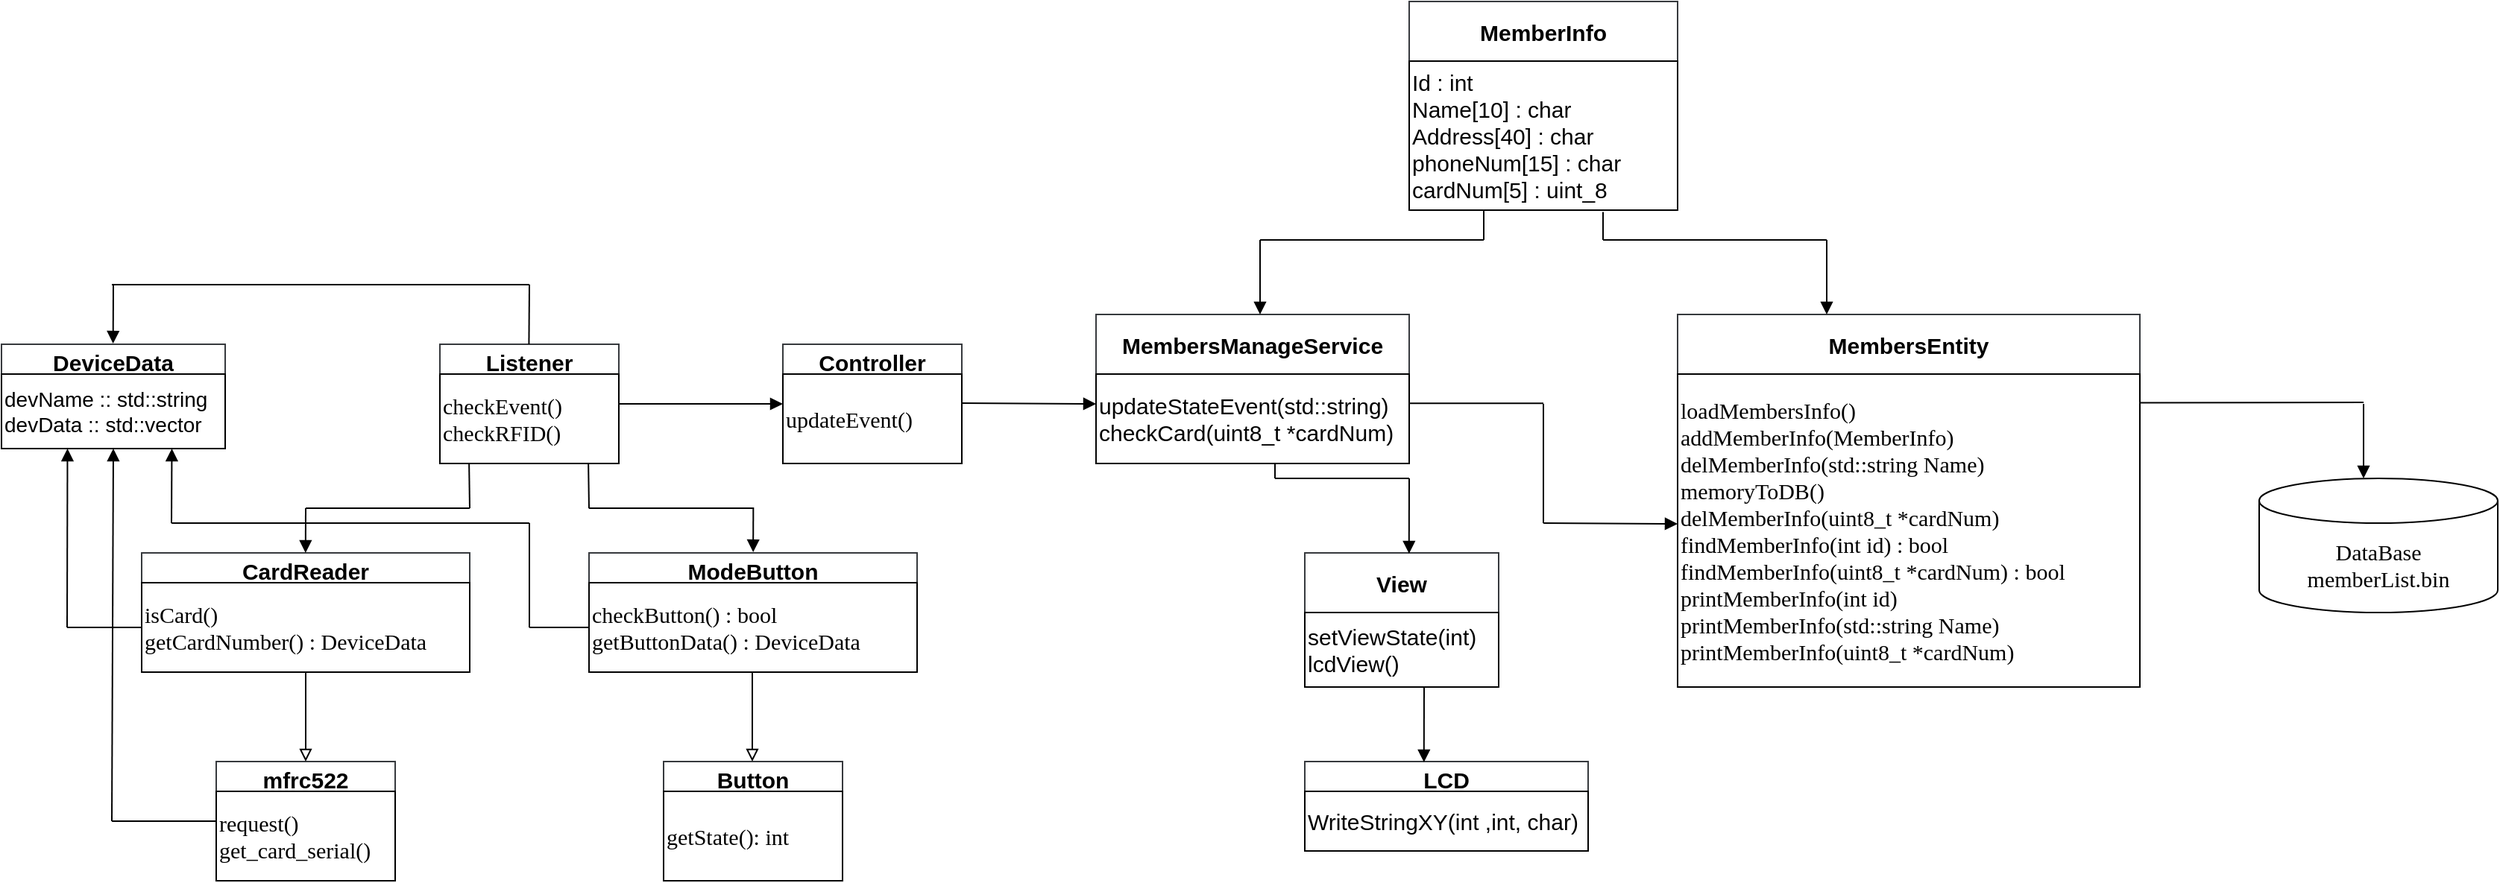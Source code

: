 <mxfile>
    <diagram id="uIfgpPbcNGFSIdBEs8ey" name="페이지-1">
        <mxGraphModel dx="1150" dy="828" grid="1" gridSize="10" guides="1" tooltips="1" connect="1" arrows="1" fold="1" page="1" pageScale="1" pageWidth="2336" pageHeight="1654" background="#ffffff" math="0" shadow="0">
            <root>
                <mxCell id="0"/>
                <mxCell id="1" parent="0"/>
                <mxCell id="6" value="Listener" style="swimlane;fontSize=15;fillColor=#FFFFFF;strokeColor=#36393d;fontColor=#000000;" vertex="1" parent="1">
                    <mxGeometry x="700" y="560" width="120" height="80" as="geometry"/>
                </mxCell>
                <mxCell id="9" value="&lt;p style=&quot;margin-top: 0pt ; margin-bottom: 0pt ; margin-left: 0in ; direction: ltr ; unicode-bidi: embed&quot;&gt;&lt;font style=&quot;font-size: 15px&quot;&gt;&lt;span style=&quot;font-family: &amp;#34;맑은 고딕&amp;#34;&quot;&gt;checkEvent&lt;/span&gt;&lt;span style=&quot;font-family: &amp;#34;맑은 고딕&amp;#34;&quot;&gt;()&lt;/span&gt;&lt;/font&gt;&lt;/p&gt;&lt;p style=&quot;margin-top: 0pt ; margin-bottom: 0pt ; margin-left: 0in ; direction: ltr ; unicode-bidi: embed&quot;&gt;&lt;font style=&quot;font-size: 15px&quot;&gt;&lt;span style=&quot;font-family: &amp;#34;맑은 고딕&amp;#34;&quot;&gt;checkRFID&lt;/span&gt;&lt;span style=&quot;font-family: &amp;#34;맑은 고딕&amp;#34;&quot;&gt;()&lt;/span&gt;&lt;/font&gt;&lt;/p&gt;" style="whiteSpace=wrap;html=1;fontSize=15;fontColor=#000000;strokeColor=#000000;fillColor=#FFFFFF;align=left;" vertex="1" parent="1">
                    <mxGeometry x="700" y="580" width="120" height="60" as="geometry"/>
                </mxCell>
                <mxCell id="10" value="CardReader" style="swimlane;fontSize=15;fillColor=#FFFFFF;strokeColor=#36393d;fontColor=#000000;" vertex="1" parent="1">
                    <mxGeometry x="500" y="700" width="220" height="80" as="geometry"/>
                </mxCell>
                <mxCell id="11" value="&lt;p style=&quot;margin-top: 0pt ; margin-bottom: 0pt ; margin-left: 0in ; direction: ltr ; unicode-bidi: embed&quot;&gt;&lt;font face=&quot;맑은 고딕&quot;&gt;isCard()&lt;/font&gt;&lt;/p&gt;&lt;p style=&quot;margin-top: 0pt ; margin-bottom: 0pt ; margin-left: 0in ; direction: ltr ; unicode-bidi: embed&quot;&gt;&lt;font face=&quot;맑은 고딕&quot;&gt;getCardNumber() : DeviceData&lt;/font&gt;&lt;/p&gt;" style="whiteSpace=wrap;html=1;fontSize=15;fontColor=#000000;strokeColor=#000000;fillColor=#FFFFFF;align=left;" vertex="1" parent="1">
                    <mxGeometry x="500" y="720" width="220" height="60" as="geometry"/>
                </mxCell>
                <mxCell id="12" value="mfrc522" style="swimlane;fontSize=15;fillColor=#FFFFFF;strokeColor=#36393d;fontColor=#000000;" vertex="1" parent="1">
                    <mxGeometry x="550" y="840" width="120" height="80" as="geometry"/>
                </mxCell>
                <mxCell id="13" value="&lt;p style=&quot;margin-top: 0pt ; margin-bottom: 0pt ; margin-left: 0in ; direction: ltr ; unicode-bidi: embed&quot;&gt;&lt;font face=&quot;맑은 고딕&quot;&gt;request()&lt;/font&gt;&lt;/p&gt;&lt;p style=&quot;margin-top: 0pt ; margin-bottom: 0pt ; margin-left: 0in ; direction: ltr ; unicode-bidi: embed&quot;&gt;&lt;font face=&quot;맑은 고딕&quot;&gt;get_card_serial()&lt;/font&gt;&lt;/p&gt;" style="whiteSpace=wrap;html=1;fontSize=15;fontColor=#000000;strokeColor=#000000;fillColor=#FFFFFF;align=left;" vertex="1" parent="1">
                    <mxGeometry x="550" y="860" width="120" height="60" as="geometry"/>
                </mxCell>
                <mxCell id="14" value="" style="endArrow=block;html=1;fontSize=15;fontColor=#000000;strokeColor=#000000;entryX=0.5;entryY=0;entryDx=0;entryDy=0;exitX=0.5;exitY=1;exitDx=0;exitDy=0;endFill=0;" edge="1" parent="1" source="10" target="12">
                    <mxGeometry width="50" height="50" relative="1" as="geometry">
                        <mxPoint x="610" y="800" as="sourcePoint"/>
                        <mxPoint x="820" y="680" as="targetPoint"/>
                    </mxGeometry>
                </mxCell>
                <mxCell id="15" value="ModeButton" style="swimlane;fontSize=15;fillColor=#FFFFFF;strokeColor=#36393d;fontColor=#000000;" vertex="1" parent="1">
                    <mxGeometry x="800" y="700" width="220" height="80" as="geometry"/>
                </mxCell>
                <mxCell id="16" value="&lt;p style=&quot;margin-top: 0pt ; margin-bottom: 0pt ; margin-left: 0in ; direction: ltr ; unicode-bidi: embed&quot;&gt;&lt;font face=&quot;맑은 고딕&quot;&gt;checkButton() : bool&lt;/font&gt;&lt;/p&gt;&lt;p style=&quot;margin-top: 0pt ; margin-bottom: 0pt ; margin-left: 0in ; direction: ltr ; unicode-bidi: embed&quot;&gt;&lt;font face=&quot;맑은 고딕&quot;&gt;getButtonData() : DeviceData&lt;/font&gt;&lt;/p&gt;" style="whiteSpace=wrap;html=1;fontSize=15;fontColor=#000000;strokeColor=#000000;fillColor=#FFFFFF;align=left;" vertex="1" parent="1">
                    <mxGeometry x="800" y="720" width="220" height="60" as="geometry"/>
                </mxCell>
                <mxCell id="17" value="Button" style="swimlane;fontSize=15;fillColor=#FFFFFF;strokeColor=#36393d;fontColor=#000000;" vertex="1" parent="1">
                    <mxGeometry x="850" y="840" width="120" height="80" as="geometry"/>
                </mxCell>
                <mxCell id="18" value="&lt;p style=&quot;margin-top: 0pt ; margin-bottom: 0pt ; margin-left: 0in ; direction: ltr ; unicode-bidi: embed&quot;&gt;&lt;font face=&quot;맑은 고딕&quot;&gt;getState(): int&lt;/font&gt;&lt;/p&gt;" style="whiteSpace=wrap;html=1;fontSize=15;fontColor=#000000;strokeColor=#000000;fillColor=#FFFFFF;align=left;" vertex="1" parent="1">
                    <mxGeometry x="850" y="860" width="120" height="60" as="geometry"/>
                </mxCell>
                <mxCell id="21" value="" style="endArrow=block;html=1;fontSize=15;fontColor=#000000;strokeColor=#000000;entryX=0.5;entryY=0;entryDx=0;entryDy=0;exitX=0.5;exitY=1;exitDx=0;exitDy=0;endFill=0;" edge="1" parent="1">
                    <mxGeometry width="50" height="50" relative="1" as="geometry">
                        <mxPoint x="909.5" y="780" as="sourcePoint"/>
                        <mxPoint x="909.5" y="840" as="targetPoint"/>
                    </mxGeometry>
                </mxCell>
                <mxCell id="25" value="DeviceData" style="swimlane;fontSize=15;fillColor=#FFFFFF;strokeColor=#36393d;fontColor=#000000;" vertex="1" parent="1">
                    <mxGeometry x="406" y="560" width="150" height="70" as="geometry"/>
                </mxCell>
                <mxCell id="26" value="&lt;p style=&quot;margin-top: 0pt ; margin-bottom: 0pt ; margin-left: 0in ; direction: ltr ; unicode-bidi: embed ; font-size: 14px&quot;&gt;devName :: std::string&lt;/p&gt;&lt;p style=&quot;margin-top: 0pt ; margin-bottom: 0pt ; margin-left: 0in ; direction: ltr ; unicode-bidi: embed ; font-size: 14px&quot;&gt;devData :: std::vector&lt;/p&gt;" style="whiteSpace=wrap;html=1;fontSize=15;fontColor=#000000;strokeColor=#000000;fillColor=#FFFFFF;align=left;" vertex="1" parent="1">
                    <mxGeometry x="406" y="580" width="150" height="50" as="geometry"/>
                </mxCell>
                <mxCell id="28" value="" style="endArrow=none;html=1;fontSize=14;fontColor=#000000;strokeColor=#000000;entryX=0;entryY=0.5;entryDx=0;entryDy=0;" edge="1" parent="1" target="12">
                    <mxGeometry width="50" height="50" relative="1" as="geometry">
                        <mxPoint x="480" y="880" as="sourcePoint"/>
                        <mxPoint x="490" y="855" as="targetPoint"/>
                    </mxGeometry>
                </mxCell>
                <mxCell id="30" value="" style="endArrow=block;html=1;fontSize=15;fontColor=#000000;strokeColor=#000000;endFill=1;entryX=0.5;entryY=1;entryDx=0;entryDy=0;" edge="1" parent="1" target="25">
                    <mxGeometry width="50" height="50" relative="1" as="geometry">
                        <mxPoint x="480" y="880" as="sourcePoint"/>
                        <mxPoint x="470" y="670" as="targetPoint"/>
                    </mxGeometry>
                </mxCell>
                <mxCell id="31" value="" style="endArrow=none;html=1;fontSize=14;fontColor=#000000;strokeColor=#000000;exitX=0;exitY=0.5;exitDx=0;exitDy=0;" edge="1" parent="1" source="11">
                    <mxGeometry width="50" height="50" relative="1" as="geometry">
                        <mxPoint x="560" y="740" as="sourcePoint"/>
                        <mxPoint x="450" y="750" as="targetPoint"/>
                    </mxGeometry>
                </mxCell>
                <mxCell id="34" value="" style="endArrow=none;html=1;fontSize=14;fontColor=#000000;strokeColor=#000000;exitX=0;exitY=0.5;exitDx=0;exitDy=0;" edge="1" parent="1" source="16">
                    <mxGeometry width="50" height="50" relative="1" as="geometry">
                        <mxPoint x="670" y="730" as="sourcePoint"/>
                        <mxPoint x="760" y="750" as="targetPoint"/>
                    </mxGeometry>
                </mxCell>
                <mxCell id="35" value="" style="endArrow=none;html=1;fontSize=14;fontColor=#000000;strokeColor=#000000;" edge="1" parent="1">
                    <mxGeometry width="50" height="50" relative="1" as="geometry">
                        <mxPoint x="760" y="680" as="sourcePoint"/>
                        <mxPoint x="760" y="750" as="targetPoint"/>
                    </mxGeometry>
                </mxCell>
                <mxCell id="36" value="" style="endArrow=none;html=1;fontSize=14;fontColor=#000000;strokeColor=#000000;" edge="1" parent="1">
                    <mxGeometry width="50" height="50" relative="1" as="geometry">
                        <mxPoint x="760" y="680" as="sourcePoint"/>
                        <mxPoint x="520" y="680" as="targetPoint"/>
                    </mxGeometry>
                </mxCell>
                <mxCell id="37" value="" style="endArrow=block;html=1;fontSize=15;fontColor=#000000;strokeColor=#000000;endFill=1;entryX=0.285;entryY=1.049;entryDx=0;entryDy=0;entryPerimeter=0;" edge="1" parent="1">
                    <mxGeometry width="50" height="50" relative="1" as="geometry">
                        <mxPoint x="520" y="680" as="sourcePoint"/>
                        <mxPoint x="520" y="630.45" as="targetPoint"/>
                        <Array as="points">
                            <mxPoint x="520.25" y="630"/>
                        </Array>
                    </mxGeometry>
                </mxCell>
                <mxCell id="38" value="" style="endArrow=block;html=1;fontSize=15;fontColor=#000000;strokeColor=#000000;endFill=1;entryX=0.285;entryY=1.049;entryDx=0;entryDy=0;entryPerimeter=0;" edge="1" parent="1">
                    <mxGeometry width="50" height="50" relative="1" as="geometry">
                        <mxPoint x="450" y="750" as="sourcePoint"/>
                        <mxPoint x="450.0" y="630.45" as="targetPoint"/>
                        <Array as="points">
                            <mxPoint x="450.25" y="630"/>
                        </Array>
                    </mxGeometry>
                </mxCell>
                <mxCell id="39" value="" style="endArrow=none;html=1;fontSize=14;fontColor=#000000;strokeColor=#000000;entryX=0.163;entryY=0.997;entryDx=0;entryDy=0;entryPerimeter=0;" edge="1" parent="1" target="9">
                    <mxGeometry width="50" height="50" relative="1" as="geometry">
                        <mxPoint x="720" y="670" as="sourcePoint"/>
                        <mxPoint x="770" y="760" as="targetPoint"/>
                    </mxGeometry>
                </mxCell>
                <mxCell id="40" value="" style="endArrow=none;html=1;fontSize=14;fontColor=#000000;strokeColor=#000000;" edge="1" parent="1">
                    <mxGeometry width="50" height="50" relative="1" as="geometry">
                        <mxPoint x="720" y="670" as="sourcePoint"/>
                        <mxPoint x="610" y="670" as="targetPoint"/>
                    </mxGeometry>
                </mxCell>
                <mxCell id="41" value="" style="endArrow=none;html=1;fontSize=14;fontColor=#000000;strokeColor=#000000;" edge="1" parent="1">
                    <mxGeometry width="50" height="50" relative="1" as="geometry">
                        <mxPoint x="910" y="670" as="sourcePoint"/>
                        <mxPoint x="800" y="670" as="targetPoint"/>
                    </mxGeometry>
                </mxCell>
                <mxCell id="42" value="" style="endArrow=none;html=1;fontSize=14;fontColor=#000000;strokeColor=#000000;entryX=0.163;entryY=0.997;entryDx=0;entryDy=0;entryPerimeter=0;" edge="1" parent="1">
                    <mxGeometry width="50" height="50" relative="1" as="geometry">
                        <mxPoint x="800" y="670.18" as="sourcePoint"/>
                        <mxPoint x="799.56" y="640.0" as="targetPoint"/>
                    </mxGeometry>
                </mxCell>
                <mxCell id="43" value="" style="endArrow=block;html=1;fontSize=15;fontColor=#000000;strokeColor=#000000;endFill=1;entryX=0.285;entryY=1.049;entryDx=0;entryDy=0;entryPerimeter=0;" edge="1" parent="1">
                    <mxGeometry width="50" height="50" relative="1" as="geometry">
                        <mxPoint x="610" y="670" as="sourcePoint"/>
                        <mxPoint x="609.66" y="700.45" as="targetPoint"/>
                        <Array as="points">
                            <mxPoint x="609.91" y="700"/>
                        </Array>
                    </mxGeometry>
                </mxCell>
                <mxCell id="44" value="" style="endArrow=block;html=1;fontSize=15;fontColor=#000000;strokeColor=#000000;endFill=1;entryX=0.285;entryY=1.049;entryDx=0;entryDy=0;entryPerimeter=0;" edge="1" parent="1">
                    <mxGeometry width="50" height="50" relative="1" as="geometry">
                        <mxPoint x="910.17" y="669.55" as="sourcePoint"/>
                        <mxPoint x="909.83" y="700" as="targetPoint"/>
                        <Array as="points">
                            <mxPoint x="910.08" y="699.55"/>
                        </Array>
                    </mxGeometry>
                </mxCell>
                <mxCell id="45" value="" style="endArrow=none;html=1;fontSize=14;fontColor=#000000;strokeColor=#000000;" edge="1" parent="1">
                    <mxGeometry width="50" height="50" relative="1" as="geometry">
                        <mxPoint x="759.71" y="560" as="sourcePoint"/>
                        <mxPoint x="760" y="520" as="targetPoint"/>
                    </mxGeometry>
                </mxCell>
                <mxCell id="46" value="" style="endArrow=none;html=1;fontSize=14;fontColor=#000000;strokeColor=#000000;" edge="1" parent="1">
                    <mxGeometry width="50" height="50" relative="1" as="geometry">
                        <mxPoint x="760" y="520" as="sourcePoint"/>
                        <mxPoint x="480" y="520" as="targetPoint"/>
                    </mxGeometry>
                </mxCell>
                <mxCell id="48" value="" style="endArrow=block;html=1;fontSize=15;fontColor=#000000;strokeColor=#000000;endFill=1;entryX=0.285;entryY=1.049;entryDx=0;entryDy=0;entryPerimeter=0;" edge="1" parent="1">
                    <mxGeometry width="50" height="50" relative="1" as="geometry">
                        <mxPoint x="481" y="520" as="sourcePoint"/>
                        <mxPoint x="480.58" y="560" as="targetPoint"/>
                        <Array as="points">
                            <mxPoint x="480.83" y="559.55"/>
                        </Array>
                    </mxGeometry>
                </mxCell>
                <mxCell id="49" value="Controller" style="swimlane;fontSize=15;fillColor=#FFFFFF;strokeColor=#36393d;fontColor=#000000;" vertex="1" parent="1">
                    <mxGeometry x="930" y="560" width="120" height="80" as="geometry"/>
                </mxCell>
                <mxCell id="50" value="&lt;p style=&quot;margin-top: 0pt ; margin-bottom: 0pt ; margin-left: 0in ; direction: ltr ; unicode-bidi: embed&quot;&gt;&lt;font face=&quot;맑은 고딕&quot;&gt;updateEvent()&lt;/font&gt;&lt;/p&gt;" style="whiteSpace=wrap;html=1;fontSize=15;fontColor=#000000;strokeColor=#000000;fillColor=#FFFFFF;align=left;" vertex="1" parent="1">
                    <mxGeometry x="930" y="580" width="120" height="60" as="geometry"/>
                </mxCell>
                <mxCell id="51" value="" style="endArrow=block;html=1;fontSize=15;fontColor=#000000;strokeColor=#000000;endFill=1;exitX=1;exitY=0.5;exitDx=0;exitDy=0;" edge="1" parent="1" source="6">
                    <mxGeometry width="50" height="50" relative="1" as="geometry">
                        <mxPoint x="920.17" y="679.55" as="sourcePoint"/>
                        <mxPoint x="930" y="600" as="targetPoint"/>
                        <Array as="points">
                            <mxPoint x="930" y="600"/>
                        </Array>
                    </mxGeometry>
                </mxCell>
                <mxCell id="53" value="MembersManageService" style="swimlane;fontSize=15;fillColor=#FFFFFF;strokeColor=#36393d;fontColor=#000000;startSize=40;" vertex="1" parent="1">
                    <mxGeometry x="1140" y="540" width="210" height="100" as="geometry"/>
                </mxCell>
                <mxCell id="54" value="&lt;p style=&quot;margin-top: 0pt ; margin-bottom: 0pt ; margin-left: 0in ; direction: ltr ; unicode-bidi: embed&quot;&gt;&lt;font style=&quot;font-size: 15px&quot;&gt;updateStateEvent(std::string)&lt;/font&gt;&lt;/p&gt;&lt;p style=&quot;margin-top: 0pt ; margin-bottom: 0pt ; margin-left: 0in ; direction: ltr ; unicode-bidi: embed&quot;&gt;&lt;font style=&quot;font-size: 15px&quot;&gt;checkCard(uint8_t *cardNum)&lt;/font&gt;&lt;/p&gt;" style="whiteSpace=wrap;html=1;fontSize=15;fontColor=#000000;strokeColor=#000000;fillColor=#FFFFFF;align=left;" vertex="1" parent="1">
                    <mxGeometry x="1140" y="580" width="210" height="60" as="geometry"/>
                </mxCell>
                <mxCell id="55" value="" style="endArrow=block;html=1;fontSize=15;fontColor=#000000;strokeColor=#000000;endFill=1;exitX=1;exitY=0.5;exitDx=0;exitDy=0;" edge="1" parent="1">
                    <mxGeometry width="50" height="50" relative="1" as="geometry">
                        <mxPoint x="1050" y="599.5" as="sourcePoint"/>
                        <mxPoint x="1140" y="600" as="targetPoint"/>
                        <Array as="points"/>
                    </mxGeometry>
                </mxCell>
                <mxCell id="56" value="MemberInfo" style="swimlane;fontSize=15;fillColor=#FFFFFF;strokeColor=#36393d;fontColor=#000000;startSize=40;" vertex="1" parent="1">
                    <mxGeometry x="1350" y="330" width="180" height="140" as="geometry"/>
                </mxCell>
                <mxCell id="57" value="&lt;p style=&quot;margin-top: 0pt ; margin-bottom: 0pt ; margin-left: 0in ; direction: ltr ; unicode-bidi: embed&quot;&gt;&lt;font style=&quot;font-size: 15px&quot;&gt;Id : int&lt;/font&gt;&lt;/p&gt;&lt;p style=&quot;margin-top: 0pt ; margin-bottom: 0pt ; margin-left: 0in ; direction: ltr ; unicode-bidi: embed&quot;&gt;&lt;font style=&quot;font-size: 15px&quot;&gt;Name[10] : char&lt;/font&gt;&lt;/p&gt;&lt;p style=&quot;margin-top: 0pt ; margin-bottom: 0pt ; margin-left: 0in ; direction: ltr ; unicode-bidi: embed&quot;&gt;&lt;font style=&quot;font-size: 15px&quot;&gt;Address[40] : char&lt;/font&gt;&lt;/p&gt;&lt;p style=&quot;margin-top: 0pt ; margin-bottom: 0pt ; margin-left: 0in ; direction: ltr ; unicode-bidi: embed&quot;&gt;&lt;font style=&quot;font-size: 15px&quot;&gt;phoneNum[15] : char&lt;/font&gt;&lt;/p&gt;&lt;p style=&quot;margin-top: 0pt ; margin-bottom: 0pt ; margin-left: 0in ; direction: ltr ; unicode-bidi: embed&quot;&gt;&lt;font style=&quot;font-size: 15px&quot;&gt;cardNum[5] : uint_8&lt;/font&gt;&lt;/p&gt;" style="whiteSpace=wrap;html=1;fontSize=15;fontColor=#000000;strokeColor=#000000;fillColor=#FFFFFF;align=left;" vertex="1" parent="1">
                    <mxGeometry x="1350" y="370" width="180" height="100" as="geometry"/>
                </mxCell>
                <mxCell id="59" value="MembersEntity" style="swimlane;fontSize=15;fillColor=#FFFFFF;strokeColor=#36393d;fontColor=#000000;startSize=40;" vertex="1" parent="1">
                    <mxGeometry x="1530" y="540" width="310" height="250" as="geometry"/>
                </mxCell>
                <mxCell id="60" value="&lt;p style=&quot;margin-top: 0pt ; margin-bottom: 0pt ; margin-left: 0in ; direction: ltr ; unicode-bidi: embed&quot;&gt;&lt;font style=&quot;font-size: 15px&quot;&gt;&lt;span style=&quot;font-family: &amp;#34;맑은 고딕&amp;#34;&quot;&gt;loadMembersInfo&lt;/span&gt;&lt;span style=&quot;font-family: &amp;#34;맑은 고딕&amp;#34;&quot;&gt;()&lt;/span&gt;&lt;/font&gt;&lt;/p&gt;&lt;p style=&quot;margin-top: 0pt ; margin-bottom: 0pt ; margin-left: 0in ; direction: ltr ; unicode-bidi: embed&quot;&gt;&lt;font style=&quot;font-size: 15px&quot;&gt;&lt;span style=&quot;font-family: &amp;#34;맑은 고딕&amp;#34;&quot;&gt;addMemberInfo&lt;/span&gt;&lt;span style=&quot;font-family: &amp;#34;맑은 고딕&amp;#34;&quot;&gt;(&lt;/span&gt;&lt;span style=&quot;font-family: &amp;#34;맑은 고딕&amp;#34;&quot;&gt;MemberInfo&lt;/span&gt;&lt;span style=&quot;font-family: &amp;#34;맑은 고딕&amp;#34;&quot;&gt;)&lt;/span&gt;&lt;/font&gt;&lt;/p&gt;&lt;p style=&quot;margin-top: 0pt ; margin-bottom: 0pt ; margin-left: 0in ; direction: ltr ; unicode-bidi: embed&quot;&gt;&lt;font style=&quot;font-size: 15px&quot;&gt;&lt;span style=&quot;font-family: &amp;#34;맑은 고딕&amp;#34;&quot;&gt;delMemberInfo&lt;/span&gt;&lt;span style=&quot;font-family: &amp;#34;맑은 고딕&amp;#34;&quot;&gt;(&lt;/span&gt;&lt;span style=&quot;font-family: &amp;#34;맑은 고딕&amp;#34;&quot;&gt;std&lt;/span&gt;&lt;span style=&quot;font-family: &amp;#34;맑은 고딕&amp;#34;&quot;&gt;::string Name)&lt;/span&gt;&lt;/font&gt;&lt;/p&gt;&lt;p style=&quot;margin-top: 0pt ; margin-bottom: 0pt ; margin-left: 0in ; direction: ltr ; unicode-bidi: embed&quot;&gt;&lt;font style=&quot;font-size: 15px&quot;&gt;&lt;span style=&quot;font-family: &amp;#34;맑은 고딕&amp;#34;&quot;&gt;memoryToDB&lt;/span&gt;&lt;span style=&quot;font-family: &amp;#34;맑은 고딕&amp;#34;&quot;&gt;()&lt;/span&gt;&lt;/font&gt;&lt;/p&gt;&lt;p style=&quot;margin-top: 0pt ; margin-bottom: 0pt ; margin-left: 0in ; direction: ltr ; unicode-bidi: embed&quot;&gt;&lt;font style=&quot;font-size: 15px&quot;&gt;&lt;span style=&quot;font-family: &amp;#34;맑은 고딕&amp;#34;&quot;&gt;delMemberInfo&lt;/span&gt;&lt;span style=&quot;font-family: &amp;#34;맑은 고딕&amp;#34;&quot;&gt;(uint8_t *&lt;/span&gt;&lt;span style=&quot;font-family: &amp;#34;맑은 고딕&amp;#34;&quot;&gt;cardNum&lt;/span&gt;&lt;span style=&quot;font-family: &amp;#34;맑은 고딕&amp;#34;&quot;&gt;)&lt;/span&gt;&lt;/font&gt;&lt;/p&gt;&lt;p style=&quot;margin-top: 0pt ; margin-bottom: 0pt ; margin-left: 0in ; direction: ltr ; unicode-bidi: embed&quot;&gt;&lt;font style=&quot;font-size: 15px&quot;&gt;&lt;span style=&quot;font-family: &amp;#34;맑은 고딕&amp;#34;&quot;&gt;findMemberInfo&lt;/span&gt;&lt;span style=&quot;font-family: &amp;#34;맑은 고딕&amp;#34;&quot;&gt;(&lt;/span&gt;&lt;span style=&quot;font-family: &amp;#34;맑은 고딕&amp;#34;&quot;&gt;int&lt;/span&gt;&lt;span style=&quot;font-family: &amp;#34;맑은 고딕&amp;#34;&quot;&gt; id) : bool&lt;/span&gt;&lt;/font&gt;&lt;/p&gt;&lt;p style=&quot;margin-top: 0pt ; margin-bottom: 0pt ; margin-left: 0in ; direction: ltr ; unicode-bidi: embed&quot;&gt;&lt;font style=&quot;font-size: 15px&quot;&gt;&lt;span style=&quot;font-family: &amp;#34;맑은 고딕&amp;#34;&quot;&gt;findMemberInfo&lt;/span&gt;&lt;span style=&quot;font-family: &amp;#34;맑은 고딕&amp;#34;&quot;&gt;(uint8_t *&lt;/span&gt;&lt;span style=&quot;font-family: &amp;#34;맑은 고딕&amp;#34;&quot;&gt;cardNum&lt;/span&gt;&lt;span style=&quot;font-family: &amp;#34;맑은 고딕&amp;#34;&quot;&gt;) : bool&lt;/span&gt;&lt;/font&gt;&lt;/p&gt;&lt;p style=&quot;margin-top: 0pt ; margin-bottom: 0pt ; margin-left: 0in ; direction: ltr ; unicode-bidi: embed&quot;&gt;&lt;font style=&quot;font-size: 15px&quot;&gt;&lt;span style=&quot;font-family: &amp;#34;맑은 고딕&amp;#34;&quot;&gt;printMemberInfo&lt;/span&gt;&lt;span style=&quot;font-family: &amp;#34;맑은 고딕&amp;#34;&quot;&gt;(&lt;/span&gt;&lt;span style=&quot;font-family: &amp;#34;맑은 고딕&amp;#34;&quot;&gt;int&lt;/span&gt;&lt;span style=&quot;font-family: &amp;#34;맑은 고딕&amp;#34;&quot;&gt; id)&lt;/span&gt;&lt;/font&gt;&lt;/p&gt;&lt;p style=&quot;margin-top: 0pt ; margin-bottom: 0pt ; margin-left: 0in ; direction: ltr ; unicode-bidi: embed&quot;&gt;&lt;font style=&quot;font-size: 15px&quot;&gt;&lt;span style=&quot;font-family: &amp;#34;맑은 고딕&amp;#34;&quot;&gt;printMemberInfo&lt;/span&gt;&lt;span style=&quot;font-family: &amp;#34;맑은 고딕&amp;#34;&quot;&gt;(&lt;/span&gt;&lt;span style=&quot;font-family: &amp;#34;맑은 고딕&amp;#34;&quot;&gt;std&lt;/span&gt;&lt;span style=&quot;font-family: &amp;#34;맑은 고딕&amp;#34;&quot;&gt;::string Name)&lt;/span&gt;&lt;/font&gt;&lt;/p&gt;&lt;p style=&quot;margin-top: 0pt ; margin-bottom: 0pt ; margin-left: 0in ; direction: ltr ; unicode-bidi: embed&quot;&gt;&lt;span style=&quot;font-family: &amp;#34;맑은 고딕&amp;#34;&quot;&gt;printMemberInfo&lt;/span&gt;&lt;span style=&quot;font-family: &amp;#34;맑은 고딕&amp;#34;&quot;&gt;(uint8_t&amp;nbsp;&lt;/span&gt;&lt;span style=&quot;font-family: &amp;#34;맑은 고딕&amp;#34;&quot;&gt;*&lt;/span&gt;&lt;span style=&quot;font-family: &amp;#34;맑은 고딕&amp;#34;&quot;&gt;cardNum&lt;/span&gt;&lt;span style=&quot;font-family: &amp;#34;맑은 고딕&amp;#34;&quot;&gt;)&lt;/span&gt;&lt;/p&gt;" style="whiteSpace=wrap;html=1;fontSize=15;fontColor=#000000;strokeColor=#000000;fillColor=#FFFFFF;align=left;" vertex="1" parent="1">
                    <mxGeometry x="1530" y="580" width="310" height="210" as="geometry"/>
                </mxCell>
                <mxCell id="63" value="" style="endArrow=block;html=1;fontSize=15;fontColor=#000000;strokeColor=#000000;endFill=1;exitX=1;exitY=0.5;exitDx=0;exitDy=0;" edge="1" parent="1">
                    <mxGeometry width="50" height="50" relative="1" as="geometry">
                        <mxPoint x="1440" y="680" as="sourcePoint"/>
                        <mxPoint x="1530" y="680.5" as="targetPoint"/>
                        <Array as="points"/>
                    </mxGeometry>
                </mxCell>
                <mxCell id="64" value="" style="endArrow=none;html=1;fontFamily=Helvetica;fontSize=15;fontColor=#000000;strokeColor=#000000;" edge="1" parent="1">
                    <mxGeometry width="50" height="50" relative="1" as="geometry">
                        <mxPoint x="1440" y="680" as="sourcePoint"/>
                        <mxPoint x="1440" y="600" as="targetPoint"/>
                    </mxGeometry>
                </mxCell>
                <mxCell id="65" value="" style="endArrow=none;html=1;fontFamily=Helvetica;fontSize=15;fontColor=#000000;strokeColor=#000000;" edge="1" parent="1">
                    <mxGeometry width="50" height="50" relative="1" as="geometry">
                        <mxPoint x="1350" y="599.67" as="sourcePoint"/>
                        <mxPoint x="1440" y="599.67" as="targetPoint"/>
                    </mxGeometry>
                </mxCell>
                <mxCell id="66" value="" style="endArrow=none;html=1;fontFamily=Helvetica;fontSize=15;fontColor=#000000;strokeColor=#000000;" edge="1" parent="1">
                    <mxGeometry width="50" height="50" relative="1" as="geometry">
                        <mxPoint x="1250" y="490" as="sourcePoint"/>
                        <mxPoint x="1400" y="490.0" as="targetPoint"/>
                    </mxGeometry>
                </mxCell>
                <mxCell id="67" value="" style="endArrow=block;html=1;fontSize=15;fontColor=#000000;strokeColor=#000000;endFill=1;exitX=1;exitY=0.5;exitDx=0;exitDy=0;" edge="1" parent="1">
                    <mxGeometry width="50" height="50" relative="1" as="geometry">
                        <mxPoint x="1250" y="490.0" as="sourcePoint"/>
                        <mxPoint x="1250" y="540" as="targetPoint"/>
                        <Array as="points"/>
                    </mxGeometry>
                </mxCell>
                <mxCell id="68" value="" style="endArrow=none;html=1;fontFamily=Helvetica;fontSize=15;fontColor=#000000;strokeColor=#000000;" edge="1" parent="1">
                    <mxGeometry width="50" height="50" relative="1" as="geometry">
                        <mxPoint x="1400" y="490" as="sourcePoint"/>
                        <mxPoint x="1400" y="470.0" as="targetPoint"/>
                    </mxGeometry>
                </mxCell>
                <mxCell id="69" value="" style="endArrow=none;html=1;fontFamily=Helvetica;fontSize=15;fontColor=#000000;strokeColor=#000000;entryX=0.7;entryY=1.013;entryDx=0;entryDy=0;entryPerimeter=0;" edge="1" parent="1">
                    <mxGeometry width="50" height="50" relative="1" as="geometry">
                        <mxPoint x="1480" y="490" as="sourcePoint"/>
                        <mxPoint x="1480" y="471.3" as="targetPoint"/>
                    </mxGeometry>
                </mxCell>
                <mxCell id="70" value="" style="endArrow=none;html=1;fontFamily=Helvetica;fontSize=15;fontColor=#000000;strokeColor=#000000;" edge="1" parent="1">
                    <mxGeometry width="50" height="50" relative="1" as="geometry">
                        <mxPoint x="1480" y="490" as="sourcePoint"/>
                        <mxPoint x="1630" y="490.0" as="targetPoint"/>
                    </mxGeometry>
                </mxCell>
                <mxCell id="71" value="" style="endArrow=block;html=1;fontSize=15;fontColor=#000000;strokeColor=#000000;endFill=1;exitX=1;exitY=0.5;exitDx=0;exitDy=0;" edge="1" parent="1">
                    <mxGeometry width="50" height="50" relative="1" as="geometry">
                        <mxPoint x="1630" y="490.0" as="sourcePoint"/>
                        <mxPoint x="1630" y="540.0" as="targetPoint"/>
                        <Array as="points"/>
                    </mxGeometry>
                </mxCell>
                <mxCell id="72" value="&lt;p style=&quot;margin-top: 0pt ; margin-bottom: 0pt ; margin-left: 0in ; direction: ltr ; unicode-bidi: embed&quot;&gt;&lt;span style=&quot;font-family: &amp;#34;맑은 고딕&amp;#34;&quot;&gt;&lt;font style=&quot;font-size: 15px&quot;&gt;DataBase&lt;/font&gt;&lt;/span&gt;&lt;/p&gt;&lt;p style=&quot;margin-top: 0pt ; margin-bottom: 0pt ; margin-left: 0in ; direction: ltr ; unicode-bidi: embed&quot;&gt;&lt;span style=&quot;font-family: &amp;#34;맑은 고딕&amp;#34;&quot;&gt;&lt;font style=&quot;font-size: 15px&quot;&gt;memberList.bin&lt;/font&gt;&lt;/span&gt;&lt;/p&gt;" style="shape=cylinder3;whiteSpace=wrap;html=1;boundedLbl=1;backgroundOutline=1;size=15;fontFamily=Helvetica;fontSize=15;fontColor=#000000;strokeColor=#000000;fillColor=#FFFFFF;" vertex="1" parent="1">
                    <mxGeometry x="1920" y="650" width="160" height="90" as="geometry"/>
                </mxCell>
                <mxCell id="73" value="" style="endArrow=none;html=1;fontFamily=Helvetica;fontSize=15;fontColor=#000000;strokeColor=#000000;" edge="1" parent="1">
                    <mxGeometry width="50" height="50" relative="1" as="geometry">
                        <mxPoint x="1840" y="599.23" as="sourcePoint"/>
                        <mxPoint x="1990" y="599" as="targetPoint"/>
                    </mxGeometry>
                </mxCell>
                <mxCell id="74" value="" style="endArrow=block;html=1;fontSize=15;fontColor=#000000;strokeColor=#000000;endFill=1;" edge="1" parent="1">
                    <mxGeometry width="50" height="50" relative="1" as="geometry">
                        <mxPoint x="1990" y="600" as="sourcePoint"/>
                        <mxPoint x="1990" y="650" as="targetPoint"/>
                        <Array as="points"/>
                    </mxGeometry>
                </mxCell>
                <mxCell id="75" value="View" style="swimlane;fontSize=15;fillColor=#FFFFFF;strokeColor=#36393d;fontColor=#000000;startSize=40;" vertex="1" parent="1">
                    <mxGeometry x="1280" y="700" width="130" height="90" as="geometry"/>
                </mxCell>
                <mxCell id="76" value="&lt;p style=&quot;margin-top: 0pt ; margin-bottom: 0pt ; margin-left: 0in ; text-align: justify ; direction: ltr ; unicode-bidi: embed&quot;&gt;&lt;font style=&quot;font-size: 15px&quot;&gt;setViewState(int)&lt;/font&gt;&lt;/p&gt;&lt;p style=&quot;margin-top: 0pt ; margin-bottom: 0pt ; margin-left: 0in ; text-align: justify ; direction: ltr ; unicode-bidi: embed&quot;&gt;&lt;font style=&quot;font-size: 15px&quot;&gt;lcdView()&lt;/font&gt;&lt;/p&gt;" style="whiteSpace=wrap;html=1;fontSize=15;fontColor=#000000;strokeColor=#000000;fillColor=#FFFFFF;align=left;" vertex="1" parent="1">
                    <mxGeometry x="1280" y="740" width="130" height="50" as="geometry"/>
                </mxCell>
                <mxCell id="77" value="" style="endArrow=block;html=1;fontSize=15;fontColor=#000000;strokeColor=#000000;endFill=1;entryX=0.553;entryY=0.005;entryDx=0;entryDy=0;entryPerimeter=0;" edge="1" parent="1">
                    <mxGeometry width="50" height="50" relative="1" as="geometry">
                        <mxPoint x="1350" y="650" as="sourcePoint"/>
                        <mxPoint x="1349.89" y="700.45" as="targetPoint"/>
                        <Array as="points"/>
                    </mxGeometry>
                </mxCell>
                <mxCell id="78" value="" style="endArrow=none;html=1;fontFamily=Helvetica;fontSize=15;fontColor=#000000;strokeColor=#000000;" edge="1" parent="1">
                    <mxGeometry width="50" height="50" relative="1" as="geometry">
                        <mxPoint x="1260" y="650" as="sourcePoint"/>
                        <mxPoint x="1350" y="650" as="targetPoint"/>
                    </mxGeometry>
                </mxCell>
                <mxCell id="79" value="" style="endArrow=none;html=1;fontFamily=Helvetica;fontSize=15;fontColor=#000000;strokeColor=#000000;" edge="1" parent="1">
                    <mxGeometry width="50" height="50" relative="1" as="geometry">
                        <mxPoint x="1260" y="650" as="sourcePoint"/>
                        <mxPoint x="1260" y="640" as="targetPoint"/>
                    </mxGeometry>
                </mxCell>
                <mxCell id="80" value="LCD" style="swimlane;fontSize=15;fillColor=#FFFFFF;strokeColor=#36393d;fontColor=#000000;" vertex="1" parent="1">
                    <mxGeometry x="1280" y="840" width="190" height="60" as="geometry"/>
                </mxCell>
                <mxCell id="81" value="&lt;p style=&quot;margin-top: 0pt ; margin-bottom: 0pt ; margin-left: 0in ; text-align: justify ; direction: ltr ; unicode-bidi: embed&quot;&gt;WriteStringXY(int ,int, char)&lt;/p&gt;" style="whiteSpace=wrap;html=1;fontSize=15;fontColor=#000000;strokeColor=#000000;fillColor=#FFFFFF;align=left;" vertex="1" parent="1">
                    <mxGeometry x="1280" y="860" width="190" height="40" as="geometry"/>
                </mxCell>
                <mxCell id="84" value="" style="endArrow=block;html=1;fontSize=15;fontColor=#000000;strokeColor=#000000;endFill=1;entryX=0.553;entryY=0.005;entryDx=0;entryDy=0;entryPerimeter=0;" edge="1" parent="1">
                    <mxGeometry width="50" height="50" relative="1" as="geometry">
                        <mxPoint x="1360" y="790" as="sourcePoint"/>
                        <mxPoint x="1359.89" y="840.45" as="targetPoint"/>
                        <Array as="points"/>
                    </mxGeometry>
                </mxCell>
            </root>
        </mxGraphModel>
    </diagram>
</mxfile>